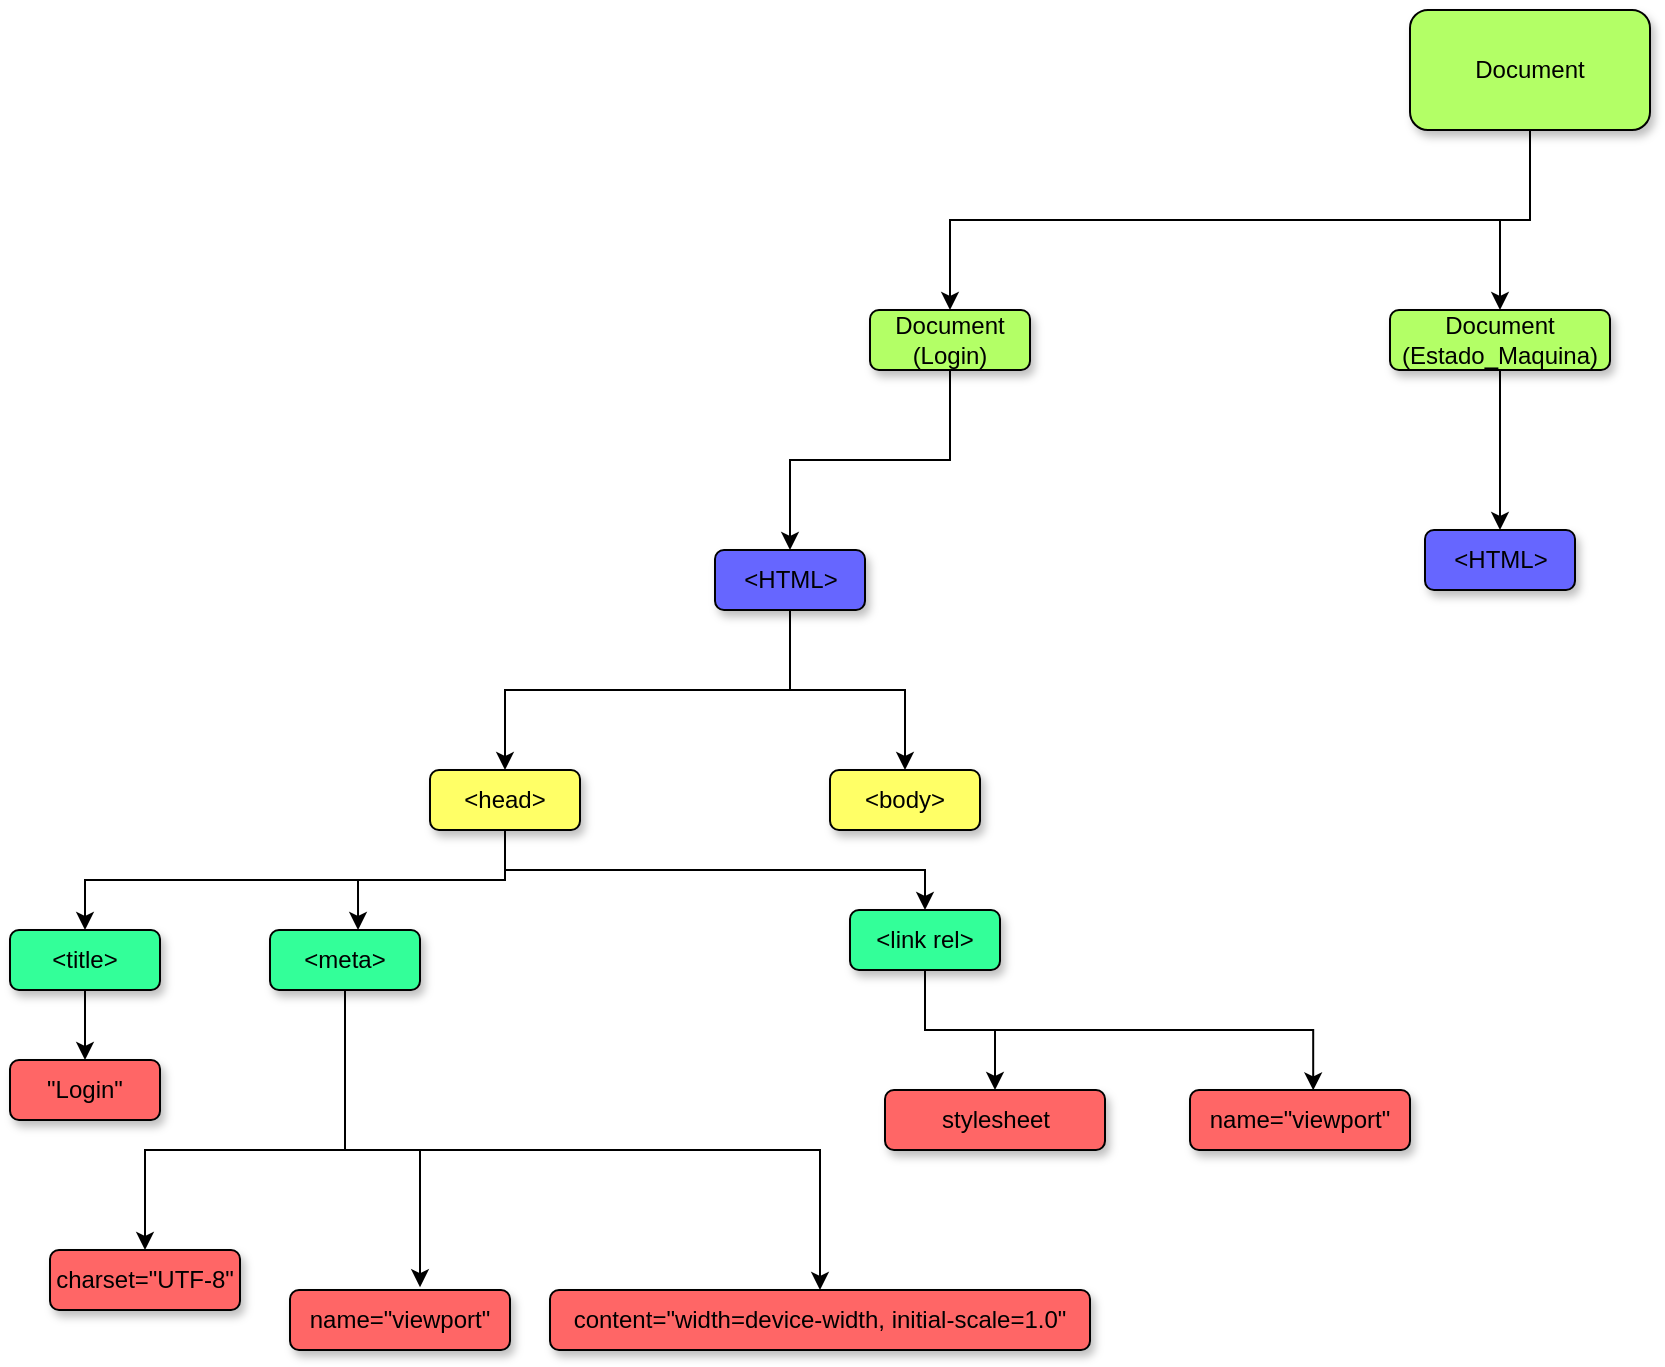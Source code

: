 <mxfile version="20.5.1" type="device"><diagram id="DqvNzGe80XXLrpPZYMJF" name="Página-1"><mxGraphModel dx="2787" dy="787" grid="1" gridSize="10" guides="1" tooltips="1" connect="1" arrows="1" fold="1" page="1" pageScale="1" pageWidth="827" pageHeight="1169" math="0" shadow="0"><root><mxCell id="0"/><mxCell id="1" parent="0"/><mxCell id="98ml7R1Lgprsq7QdXcDb-19" style="edgeStyle=orthogonalEdgeStyle;rounded=0;orthogonalLoop=1;jettySize=auto;html=1;exitX=0.5;exitY=1;exitDx=0;exitDy=0;entryX=0.5;entryY=0;entryDx=0;entryDy=0;" edge="1" parent="1" source="98ml7R1Lgprsq7QdXcDb-16" target="98ml7R1Lgprsq7QdXcDb-18"><mxGeometry relative="1" as="geometry"/></mxCell><mxCell id="98ml7R1Lgprsq7QdXcDb-16" value="Document&lt;br&gt;(Login)" style="rounded=1;whiteSpace=wrap;html=1;shadow=1;fillColor=#B3FF66;" vertex="1" parent="1"><mxGeometry x="50" y="180" width="80" height="30" as="geometry"/></mxCell><mxCell id="98ml7R1Lgprsq7QdXcDb-34" style="edgeStyle=orthogonalEdgeStyle;rounded=0;orthogonalLoop=1;jettySize=auto;html=1;exitX=0.5;exitY=1;exitDx=0;exitDy=0;entryX=0.5;entryY=0;entryDx=0;entryDy=0;" edge="1" parent="1" source="98ml7R1Lgprsq7QdXcDb-18" target="98ml7R1Lgprsq7QdXcDb-22"><mxGeometry relative="1" as="geometry"/></mxCell><mxCell id="98ml7R1Lgprsq7QdXcDb-47" style="edgeStyle=orthogonalEdgeStyle;rounded=0;orthogonalLoop=1;jettySize=auto;html=1;exitX=0.5;exitY=1;exitDx=0;exitDy=0;" edge="1" parent="1" source="98ml7R1Lgprsq7QdXcDb-18" target="98ml7R1Lgprsq7QdXcDb-46"><mxGeometry relative="1" as="geometry"/></mxCell><mxCell id="98ml7R1Lgprsq7QdXcDb-18" value="&amp;lt;HTML&amp;gt;" style="rounded=1;whiteSpace=wrap;html=1;shadow=1;fillColor=#6666FF;" vertex="1" parent="1"><mxGeometry x="-27.5" y="300" width="75" height="30" as="geometry"/></mxCell><mxCell id="98ml7R1Lgprsq7QdXcDb-40" style="edgeStyle=orthogonalEdgeStyle;rounded=0;orthogonalLoop=1;jettySize=auto;html=1;exitX=0.5;exitY=1;exitDx=0;exitDy=0;entryX=0.5;entryY=0;entryDx=0;entryDy=0;" edge="1" parent="1" source="98ml7R1Lgprsq7QdXcDb-22" target="98ml7R1Lgprsq7QdXcDb-38"><mxGeometry relative="1" as="geometry"/></mxCell><mxCell id="98ml7R1Lgprsq7QdXcDb-41" style="edgeStyle=orthogonalEdgeStyle;rounded=0;orthogonalLoop=1;jettySize=auto;html=1;exitX=0.5;exitY=1;exitDx=0;exitDy=0;entryX=0.587;entryY=0;entryDx=0;entryDy=0;entryPerimeter=0;" edge="1" parent="1" source="98ml7R1Lgprsq7QdXcDb-22" target="98ml7R1Lgprsq7QdXcDb-35"><mxGeometry relative="1" as="geometry"/></mxCell><mxCell id="98ml7R1Lgprsq7QdXcDb-43" style="edgeStyle=orthogonalEdgeStyle;rounded=0;orthogonalLoop=1;jettySize=auto;html=1;exitX=0.5;exitY=1;exitDx=0;exitDy=0;entryX=0.5;entryY=0;entryDx=0;entryDy=0;" edge="1" parent="1" source="98ml7R1Lgprsq7QdXcDb-22" target="98ml7R1Lgprsq7QdXcDb-42"><mxGeometry relative="1" as="geometry"/></mxCell><mxCell id="98ml7R1Lgprsq7QdXcDb-22" value="&amp;lt;head&amp;gt;" style="rounded=1;whiteSpace=wrap;html=1;shadow=1;fillColor=#FFFF66;" vertex="1" parent="1"><mxGeometry x="-170" y="410" width="75" height="30" as="geometry"/></mxCell><mxCell id="98ml7R1Lgprsq7QdXcDb-27" style="edgeStyle=orthogonalEdgeStyle;rounded=0;orthogonalLoop=1;jettySize=auto;html=1;exitX=0.5;exitY=1;exitDx=0;exitDy=0;entryX=0.5;entryY=0;entryDx=0;entryDy=0;" edge="1" parent="1" source="98ml7R1Lgprsq7QdXcDb-25" target="98ml7R1Lgprsq7QdXcDb-16"><mxGeometry relative="1" as="geometry"><mxPoint x="380" y="130" as="targetPoint"/></mxGeometry></mxCell><mxCell id="98ml7R1Lgprsq7QdXcDb-29" style="edgeStyle=orthogonalEdgeStyle;rounded=0;orthogonalLoop=1;jettySize=auto;html=1;exitX=0.5;exitY=1;exitDx=0;exitDy=0;entryX=0.5;entryY=0;entryDx=0;entryDy=0;" edge="1" parent="1" source="98ml7R1Lgprsq7QdXcDb-25" target="98ml7R1Lgprsq7QdXcDb-28"><mxGeometry relative="1" as="geometry"/></mxCell><mxCell id="98ml7R1Lgprsq7QdXcDb-25" value="Document" style="rounded=1;whiteSpace=wrap;html=1;shadow=1;fillColor=#B3FF66;" vertex="1" parent="1"><mxGeometry x="320" y="30" width="120" height="60" as="geometry"/></mxCell><mxCell id="98ml7R1Lgprsq7QdXcDb-31" value="" style="edgeStyle=orthogonalEdgeStyle;rounded=0;orthogonalLoop=1;jettySize=auto;html=1;" edge="1" parent="1" source="98ml7R1Lgprsq7QdXcDb-28" target="98ml7R1Lgprsq7QdXcDb-30"><mxGeometry relative="1" as="geometry"/></mxCell><mxCell id="98ml7R1Lgprsq7QdXcDb-28" value="Document&lt;br&gt;(Estado_Maquina)" style="rounded=1;whiteSpace=wrap;html=1;shadow=1;fillColor=#B3FF66;" vertex="1" parent="1"><mxGeometry x="310" y="180" width="110" height="30" as="geometry"/></mxCell><mxCell id="98ml7R1Lgprsq7QdXcDb-30" value="&amp;lt;HTML&amp;gt;" style="rounded=1;whiteSpace=wrap;html=1;shadow=1;fillColor=#6666FF;" vertex="1" parent="1"><mxGeometry x="327.5" y="290" width="75" height="30" as="geometry"/></mxCell><mxCell id="98ml7R1Lgprsq7QdXcDb-50" style="edgeStyle=orthogonalEdgeStyle;rounded=0;orthogonalLoop=1;jettySize=auto;html=1;exitX=0.5;exitY=1;exitDx=0;exitDy=0;entryX=0.5;entryY=0;entryDx=0;entryDy=0;" edge="1" parent="1" source="98ml7R1Lgprsq7QdXcDb-35" target="98ml7R1Lgprsq7QdXcDb-49"><mxGeometry relative="1" as="geometry"><Array as="points"><mxPoint x="-212" y="600"/><mxPoint x="-312" y="600"/></Array></mxGeometry></mxCell><mxCell id="98ml7R1Lgprsq7QdXcDb-54" style="edgeStyle=orthogonalEdgeStyle;rounded=0;orthogonalLoop=1;jettySize=auto;html=1;exitX=0.5;exitY=1;exitDx=0;exitDy=0;entryX=0.5;entryY=0;entryDx=0;entryDy=0;" edge="1" parent="1" source="98ml7R1Lgprsq7QdXcDb-35" target="98ml7R1Lgprsq7QdXcDb-53"><mxGeometry relative="1" as="geometry"><Array as="points"><mxPoint x="-212" y="600"/><mxPoint x="25" y="600"/></Array></mxGeometry></mxCell><mxCell id="98ml7R1Lgprsq7QdXcDb-55" style="edgeStyle=orthogonalEdgeStyle;rounded=0;orthogonalLoop=1;jettySize=auto;html=1;exitX=0.5;exitY=1;exitDx=0;exitDy=0;entryX=0.591;entryY=-0.047;entryDx=0;entryDy=0;entryPerimeter=0;" edge="1" parent="1" source="98ml7R1Lgprsq7QdXcDb-35" target="98ml7R1Lgprsq7QdXcDb-51"><mxGeometry relative="1" as="geometry"><Array as="points"><mxPoint x="-212" y="600"/><mxPoint x="-175" y="600"/></Array></mxGeometry></mxCell><mxCell id="98ml7R1Lgprsq7QdXcDb-35" value="&amp;lt;meta&amp;gt;" style="rounded=1;whiteSpace=wrap;html=1;shadow=1;fillColor=#33FF99;" vertex="1" parent="1"><mxGeometry x="-250" y="490" width="75" height="30" as="geometry"/></mxCell><mxCell id="98ml7R1Lgprsq7QdXcDb-37" style="edgeStyle=orthogonalEdgeStyle;rounded=0;orthogonalLoop=1;jettySize=auto;html=1;exitX=0.5;exitY=1;exitDx=0;exitDy=0;" edge="1" parent="1" source="98ml7R1Lgprsq7QdXcDb-35" target="98ml7R1Lgprsq7QdXcDb-35"><mxGeometry relative="1" as="geometry"/></mxCell><mxCell id="98ml7R1Lgprsq7QdXcDb-59" style="edgeStyle=orthogonalEdgeStyle;rounded=0;orthogonalLoop=1;jettySize=auto;html=1;exitX=0.5;exitY=1;exitDx=0;exitDy=0;entryX=0.5;entryY=0;entryDx=0;entryDy=0;" edge="1" parent="1" source="98ml7R1Lgprsq7QdXcDb-38" target="98ml7R1Lgprsq7QdXcDb-56"><mxGeometry relative="1" as="geometry"/></mxCell><mxCell id="98ml7R1Lgprsq7QdXcDb-61" style="edgeStyle=orthogonalEdgeStyle;rounded=0;orthogonalLoop=1;jettySize=auto;html=1;exitX=0.5;exitY=1;exitDx=0;exitDy=0;entryX=0.56;entryY=0.006;entryDx=0;entryDy=0;entryPerimeter=0;" edge="1" parent="1" source="98ml7R1Lgprsq7QdXcDb-38" target="98ml7R1Lgprsq7QdXcDb-60"><mxGeometry relative="1" as="geometry"/></mxCell><mxCell id="98ml7R1Lgprsq7QdXcDb-38" value="&amp;lt;link rel&amp;gt;" style="rounded=1;whiteSpace=wrap;html=1;shadow=1;fillColor=#33FF99;" vertex="1" parent="1"><mxGeometry x="40" y="480" width="75" height="30" as="geometry"/></mxCell><mxCell id="98ml7R1Lgprsq7QdXcDb-45" style="edgeStyle=orthogonalEdgeStyle;rounded=0;orthogonalLoop=1;jettySize=auto;html=1;exitX=0.5;exitY=1;exitDx=0;exitDy=0;entryX=0.5;entryY=0;entryDx=0;entryDy=0;" edge="1" parent="1" source="98ml7R1Lgprsq7QdXcDb-42" target="98ml7R1Lgprsq7QdXcDb-44"><mxGeometry relative="1" as="geometry"/></mxCell><mxCell id="98ml7R1Lgprsq7QdXcDb-42" value="&amp;lt;title&amp;gt;" style="rounded=1;whiteSpace=wrap;html=1;shadow=1;fillColor=#33FF99;" vertex="1" parent="1"><mxGeometry x="-380" y="490" width="75" height="30" as="geometry"/></mxCell><mxCell id="98ml7R1Lgprsq7QdXcDb-44" value="&quot;Login&quot;" style="rounded=1;whiteSpace=wrap;html=1;shadow=1;fillColor=#FF6666;" vertex="1" parent="1"><mxGeometry x="-380" y="555" width="75" height="30" as="geometry"/></mxCell><mxCell id="98ml7R1Lgprsq7QdXcDb-46" value="&amp;lt;body&amp;gt;" style="rounded=1;whiteSpace=wrap;html=1;shadow=1;fillColor=#FFFF66;" vertex="1" parent="1"><mxGeometry x="30" y="410" width="75" height="30" as="geometry"/></mxCell><mxCell id="98ml7R1Lgprsq7QdXcDb-49" value="charset=&quot;UTF-8&quot;" style="rounded=1;whiteSpace=wrap;html=1;shadow=1;fillColor=#FF6666;" vertex="1" parent="1"><mxGeometry x="-360" y="650" width="95" height="30" as="geometry"/></mxCell><mxCell id="98ml7R1Lgprsq7QdXcDb-51" value="name=&quot;viewport&quot;" style="rounded=1;whiteSpace=wrap;html=1;shadow=1;fillColor=#FF6666;" vertex="1" parent="1"><mxGeometry x="-240" y="670" width="110" height="30" as="geometry"/></mxCell><mxCell id="98ml7R1Lgprsq7QdXcDb-53" value="content=&quot;width=device-width, initial-scale=1.0&quot;" style="rounded=1;whiteSpace=wrap;html=1;shadow=1;fillColor=#FF6666;" vertex="1" parent="1"><mxGeometry x="-110" y="670" width="270" height="30" as="geometry"/></mxCell><mxCell id="98ml7R1Lgprsq7QdXcDb-56" value="stylesheet" style="rounded=1;whiteSpace=wrap;html=1;shadow=1;fillColor=#FF6666;" vertex="1" parent="1"><mxGeometry x="57.5" y="570" width="110" height="30" as="geometry"/></mxCell><mxCell id="98ml7R1Lgprsq7QdXcDb-60" value="name=&quot;viewport&quot;" style="rounded=1;whiteSpace=wrap;html=1;shadow=1;fillColor=#FF6666;" vertex="1" parent="1"><mxGeometry x="210" y="570" width="110" height="30" as="geometry"/></mxCell></root></mxGraphModel></diagram></mxfile>